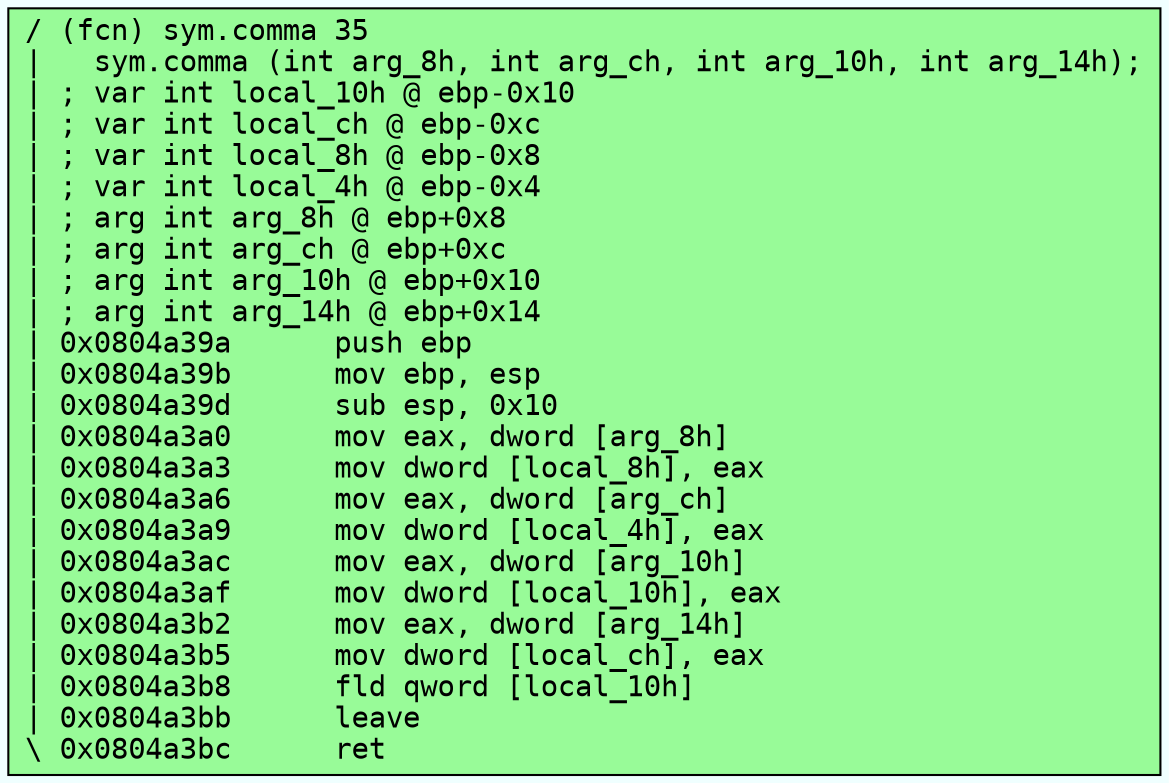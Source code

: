 digraph code {
	graph [bgcolor=azure fontsize=8 fontname="Courier" splines="ortho"];
	node [fillcolor=gray style=filled shape=box];
	edge [arrowhead="normal"];
	"0x0804a39a" [URL="sym.comma/0x0804a39a", fillcolor="palegreen",color="black", fontname="Courier",label="/ (fcn) sym.comma 35\l|   sym.comma (int arg_8h, int arg_ch, int arg_10h, int arg_14h);\l| ; var int local_10h @ ebp-0x10\l| ; var int local_ch @ ebp-0xc\l| ; var int local_8h @ ebp-0x8\l| ; var int local_4h @ ebp-0x4\l| ; arg int arg_8h @ ebp+0x8\l| ; arg int arg_ch @ ebp+0xc\l| ; arg int arg_10h @ ebp+0x10\l| ; arg int arg_14h @ ebp+0x14\l| 0x0804a39a      push ebp\l| 0x0804a39b      mov ebp, esp\l| 0x0804a39d      sub esp, 0x10\l| 0x0804a3a0      mov eax, dword [arg_8h]\l| 0x0804a3a3      mov dword [local_8h], eax\l| 0x0804a3a6      mov eax, dword [arg_ch]\l| 0x0804a3a9      mov dword [local_4h], eax\l| 0x0804a3ac      mov eax, dword [arg_10h]\l| 0x0804a3af      mov dword [local_10h], eax\l| 0x0804a3b2      mov eax, dword [arg_14h]\l| 0x0804a3b5      mov dword [local_ch], eax\l| 0x0804a3b8      fld qword [local_10h]\l| 0x0804a3bb      leave\l\\ 0x0804a3bc      ret\l"]
}
